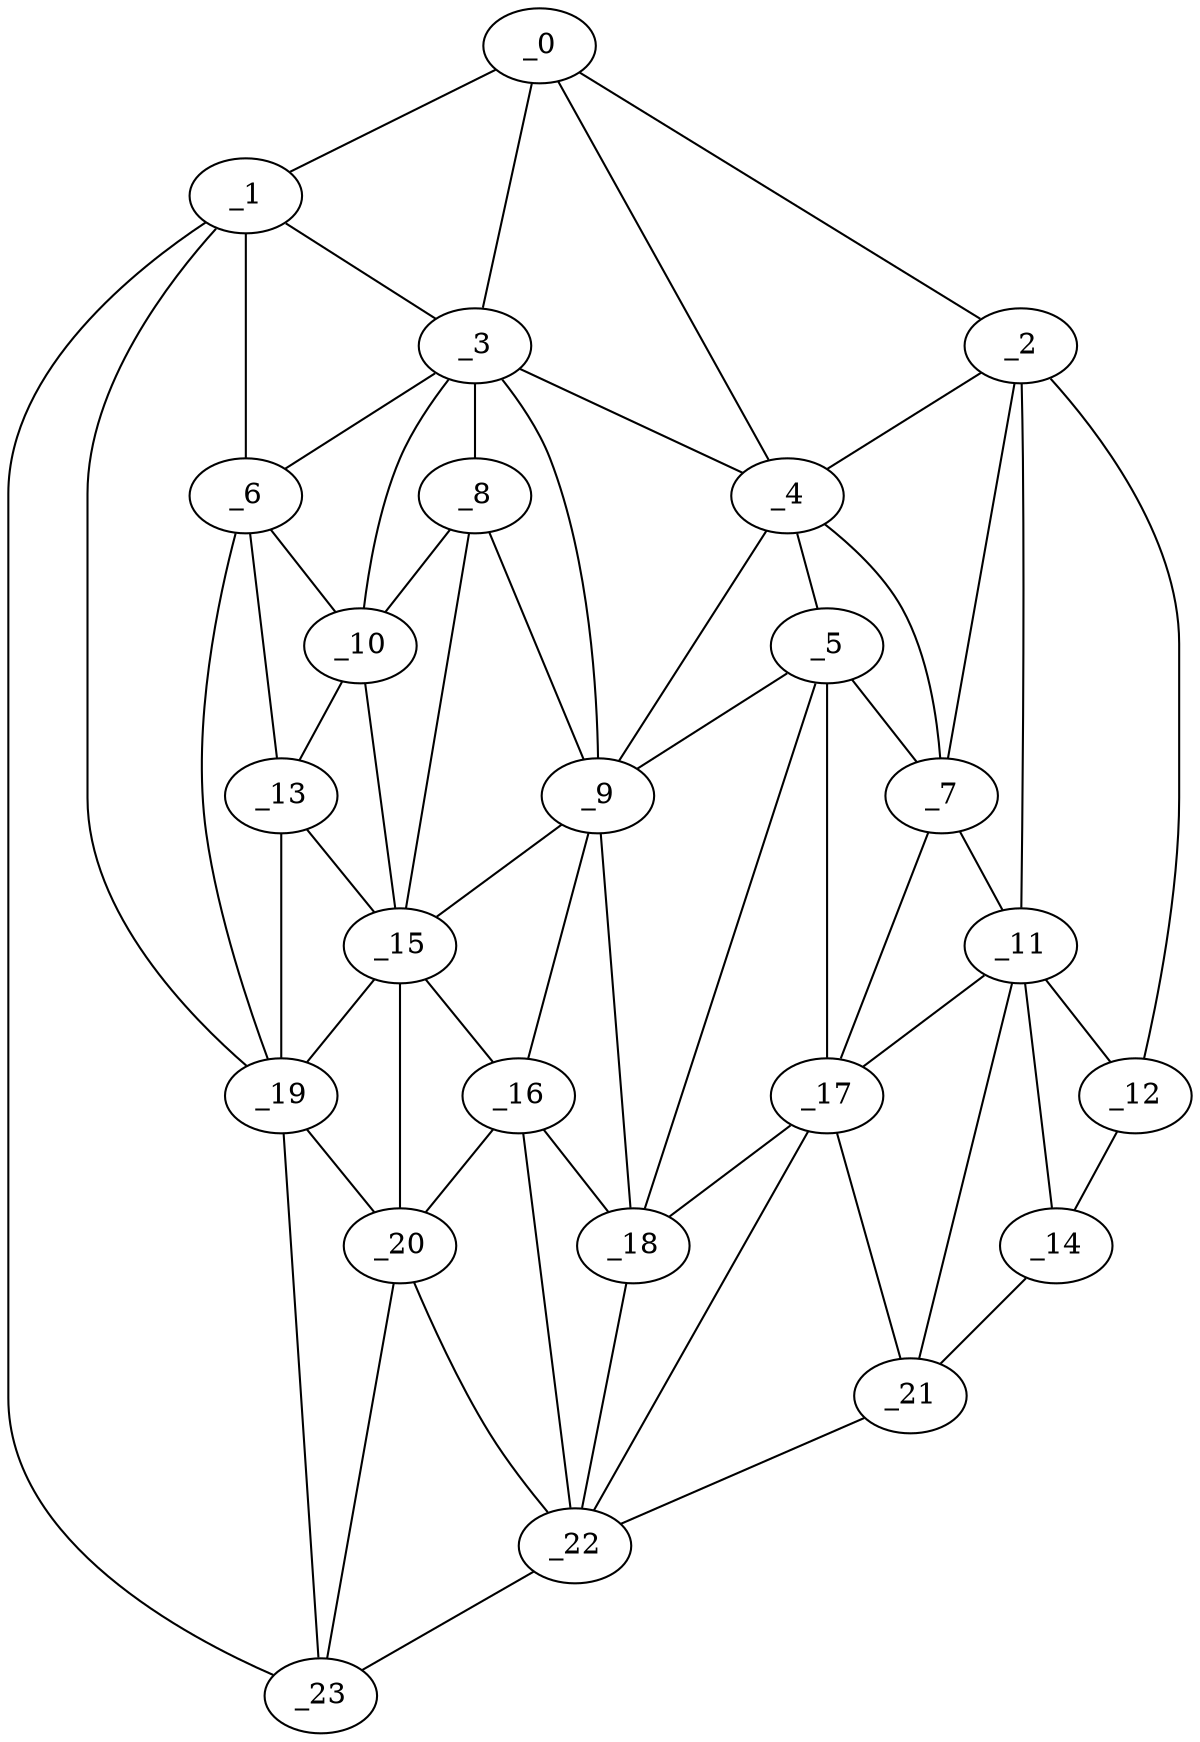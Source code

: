 graph "obj20__355.gxl" {
	_0	 [x=27,
		y=99];
	_1	 [x=34,
		y=125];
	_0 -- _1	 [valence=1];
	_2	 [x=41,
		y=8];
	_0 -- _2	 [valence=1];
	_3	 [x=44,
		y=95];
	_0 -- _3	 [valence=1];
	_4	 [x=49,
		y=48];
	_0 -- _4	 [valence=2];
	_1 -- _3	 [valence=2];
	_6	 [x=63,
		y=115];
	_1 -- _6	 [valence=1];
	_19	 [x=90,
		y=116];
	_1 -- _19	 [valence=1];
	_23	 [x=101,
		y=119];
	_1 -- _23	 [valence=1];
	_2 -- _4	 [valence=1];
	_7	 [x=66,
		y=19];
	_2 -- _7	 [valence=2];
	_11	 [x=70,
		y=15];
	_2 -- _11	 [valence=1];
	_12	 [x=73,
		y=4];
	_2 -- _12	 [valence=1];
	_3 -- _4	 [valence=2];
	_3 -- _6	 [valence=2];
	_8	 [x=66,
		y=90];
	_3 -- _8	 [valence=2];
	_9	 [x=69,
		y=80];
	_3 -- _9	 [valence=1];
	_10	 [x=69,
		y=99];
	_3 -- _10	 [valence=1];
	_5	 [x=57,
		y=50];
	_4 -- _5	 [valence=2];
	_4 -- _7	 [valence=2];
	_4 -- _9	 [valence=1];
	_5 -- _7	 [valence=2];
	_5 -- _9	 [valence=2];
	_17	 [x=85,
		y=44];
	_5 -- _17	 [valence=2];
	_18	 [x=85,
		y=51];
	_5 -- _18	 [valence=1];
	_6 -- _10	 [valence=1];
	_13	 [x=74,
		y=114];
	_6 -- _13	 [valence=2];
	_6 -- _19	 [valence=1];
	_7 -- _11	 [valence=2];
	_7 -- _17	 [valence=1];
	_8 -- _9	 [valence=2];
	_8 -- _10	 [valence=2];
	_15	 [x=81,
		y=92];
	_8 -- _15	 [valence=2];
	_9 -- _15	 [valence=2];
	_16	 [x=83,
		y=80];
	_9 -- _16	 [valence=1];
	_9 -- _18	 [valence=2];
	_10 -- _13	 [valence=1];
	_10 -- _15	 [valence=2];
	_11 -- _12	 [valence=1];
	_14	 [x=79,
		y=8];
	_11 -- _14	 [valence=2];
	_11 -- _17	 [valence=2];
	_21	 [x=95,
		y=37];
	_11 -- _21	 [valence=2];
	_12 -- _14	 [valence=1];
	_13 -- _15	 [valence=2];
	_13 -- _19	 [valence=1];
	_14 -- _21	 [valence=1];
	_15 -- _16	 [valence=2];
	_15 -- _19	 [valence=2];
	_20	 [x=93,
		y=94];
	_15 -- _20	 [valence=1];
	_16 -- _18	 [valence=2];
	_16 -- _20	 [valence=2];
	_22	 [x=96,
		y=50];
	_16 -- _22	 [valence=2];
	_17 -- _18	 [valence=2];
	_17 -- _21	 [valence=1];
	_17 -- _22	 [valence=2];
	_18 -- _22	 [valence=2];
	_19 -- _20	 [valence=1];
	_19 -- _23	 [valence=2];
	_20 -- _22	 [valence=1];
	_20 -- _23	 [valence=2];
	_21 -- _22	 [valence=1];
	_22 -- _23	 [valence=1];
}
